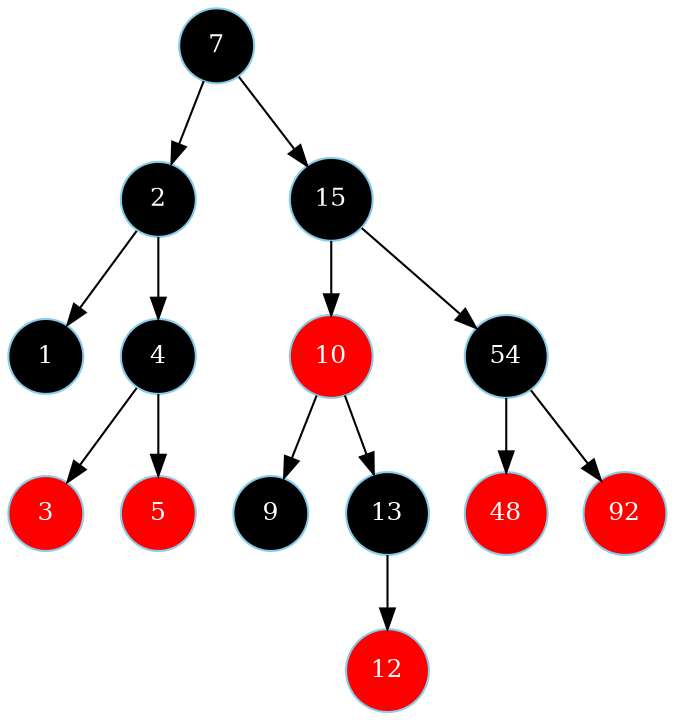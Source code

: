 

digraph rbtree {
    node[shape=circle, fontsize=12, fontcolor=white, style=filled, color=skyblue];
    edge[shape=solid, color=black];
    7[fillcolor=black];
    2[fillcolor=black];
    7 -> 2 ;
    15[fillcolor=black];
    7 -> 15 ;
    2[fillcolor=black];
    1[fillcolor=black];
    2 -> 1 ;
    4[fillcolor=black];
    2 -> 4 ;
    1[fillcolor=black];
    4[fillcolor=black];
    3[fillcolor=red];
    4 -> 3 ;
    5[fillcolor=red];
    4 -> 5 ;
    3[fillcolor=red];
    5[fillcolor=red];
    15[fillcolor=black];
    10[fillcolor=red];
    15 -> 10 ;
    54[fillcolor=black];
    15 -> 54 ;
    10[fillcolor=red];
    9[fillcolor=black];
    10 -> 9 ;
    13[fillcolor=black];
    10 -> 13 ;
    9[fillcolor=black];
    13[fillcolor=black];
    12[fillcolor=red];
    13 -> 12 ;
    12[fillcolor=red];
    54[fillcolor=black];
    48[fillcolor=red];
    54 -> 48 ;
    92[fillcolor=red];
    54 -> 92 ;
    48[fillcolor=red];
    92[fillcolor=red];
}
